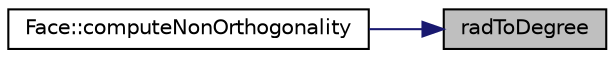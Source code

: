 digraph "radToDegree"
{
 // LATEX_PDF_SIZE
  edge [fontname="Helvetica",fontsize="10",labelfontname="Helvetica",labelfontsize="10"];
  node [fontname="Helvetica",fontsize="10",shape=record];
  rankdir="RL";
  Node1 [label="radToDegree",height=0.2,width=0.4,color="black", fillcolor="grey75", style="filled", fontcolor="black",tooltip=" "];
  Node1 -> Node2 [dir="back",color="midnightblue",fontsize="10",style="solid",fontname="Helvetica"];
  Node2 [label="Face::computeNonOrthogonality",height=0.2,width=0.4,color="black", fillcolor="white", style="filled",URL="$classFace.html#a2d4cf4519725e64a6b95e0fcaa589ea6",tooltip=" "];
}
